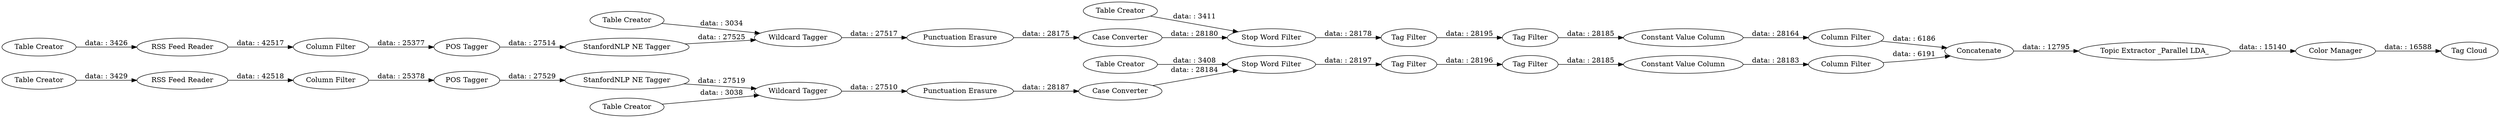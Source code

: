 digraph {
	"7010898256891712555_58" [label="Topic Extractor _Parallel LDA_"]
	"1621615356860480822_19" [label="Table Creator"]
	"1621615356860480822_17" [label="Tag Filter"]
	"-5105221663770568750_26" [label="Tag Filter"]
	"-5105221663770568750_28" [label="Stop Word Filter"]
	"1050954972434819713_7" [label="POS Tagger"]
	"1621615356860480822_20" [label="Tag Filter"]
	"1050954972434819713_10" [label="Wildcard Tagger"]
	"-5105221663770568750_27" [label="Punctuation Erasure"]
	"1621615356860480822_15" [label="Stop Word Filter"]
	"1621615356860480822_23" [label="Constant Value Column"]
	"-6455892038708571540_53" [label="RSS Feed Reader"]
	"-5105221663770568750_25" [label="Table Creator"]
	"7010898256891712555_59" [label="Color Manager"]
	"-6455892038708571540_11" [label="Table Creator"]
	"-6455892038708571540_7" [label="POS Tagger"]
	"-5105221663770568750_12" [label="Constant Value Column"]
	"1621615356860480822_16" [label="Case Converter"]
	"7010898256891712555_60" [label="Tag Cloud"]
	"-5105221663770568750_31" [label="Tag Filter"]
	"1050954972434819713_42" [label="Table Creator"]
	"-5105221663770568750_29" [label="Case Converter"]
	"1050954972434819713_9" [label="StanfordNLP NE Tagger"]
	"1621615356860480822_24" [label="Column Filter"]
	"1050954972434819713_53" [label="RSS Feed Reader"]
	"-6455892038708571540_60" [label="Column Filter"]
	"-6455892038708571540_10" [label="Wildcard Tagger"]
	"8625741834013046926_33" [label=Concatenate]
	"-5105221663770568750_32" [label="Column Filter"]
	"-6455892038708571540_42" [label="Table Creator"]
	"1050954972434819713_60" [label="Column Filter"]
	"-6455892038708571540_9" [label="StanfordNLP NE Tagger"]
	"1050954972434819713_11" [label="Table Creator"]
	"1621615356860480822_12" [label="Punctuation Erasure"]
	"1621615356860480822_20" -> "1621615356860480822_23" [label="data: : 28185"]
	"-5105221663770568750_28" -> "-5105221663770568750_26" [label="data: : 28197"]
	"1621615356860480822_12" -> "1621615356860480822_16" [label="data: : 28175"]
	"-6455892038708571540_7" -> "-6455892038708571540_9" [label="data: : 27514"]
	"-6455892038708571540_10" -> "1621615356860480822_12" [label="data: : 27517"]
	"1621615356860480822_19" -> "1621615356860480822_15" [label="data: : 3411"]
	"1621615356860480822_15" -> "1621615356860480822_17" [label="data: : 28178"]
	"1050954972434819713_60" -> "1050954972434819713_7" [label="data: : 25378"]
	"-5105221663770568750_32" -> "8625741834013046926_33" [label="data: : 6191"]
	"-6455892038708571540_53" -> "-6455892038708571540_60" [label="data: : 42517"]
	"1621615356860480822_24" -> "8625741834013046926_33" [label="data: : 6186"]
	"-5105221663770568750_31" -> "-5105221663770568750_12" [label="data: : 28185"]
	"-5105221663770568750_27" -> "-5105221663770568750_29" [label="data: : 28187"]
	"1621615356860480822_17" -> "1621615356860480822_20" [label="data: : 28195"]
	"-5105221663770568750_12" -> "-5105221663770568750_32" [label="data: : 28183"]
	"-5105221663770568750_29" -> "-5105221663770568750_28" [label="data: : 28184"]
	"-5105221663770568750_26" -> "-5105221663770568750_31" [label="data: : 28196"]
	"7010898256891712555_59" -> "7010898256891712555_60" [label="data: : 16588"]
	"-5105221663770568750_25" -> "-5105221663770568750_28" [label="data: : 3408"]
	"1050954972434819713_7" -> "1050954972434819713_9" [label="data: : 27529"]
	"1050954972434819713_42" -> "1050954972434819713_53" [label="data: : 3429"]
	"1050954972434819713_10" -> "-5105221663770568750_27" [label="data: : 27510"]
	"-6455892038708571540_42" -> "-6455892038708571540_53" [label="data: : 3426"]
	"1621615356860480822_16" -> "1621615356860480822_15" [label="data: : 28180"]
	"-6455892038708571540_11" -> "-6455892038708571540_10" [label="data: : 3034"]
	"-6455892038708571540_9" -> "-6455892038708571540_10" [label="data: : 27525"]
	"1050954972434819713_9" -> "1050954972434819713_10" [label="data: : 27519"]
	"1621615356860480822_23" -> "1621615356860480822_24" [label="data: : 28164"]
	"8625741834013046926_33" -> "7010898256891712555_58" [label="data: : 12795"]
	"1050954972434819713_53" -> "1050954972434819713_60" [label="data: : 42518"]
	"7010898256891712555_58" -> "7010898256891712555_59" [label="data: : 15140"]
	"-6455892038708571540_60" -> "-6455892038708571540_7" [label="data: : 25377"]
	"1050954972434819713_11" -> "1050954972434819713_10" [label="data: : 3038"]
	rankdir=LR
}
